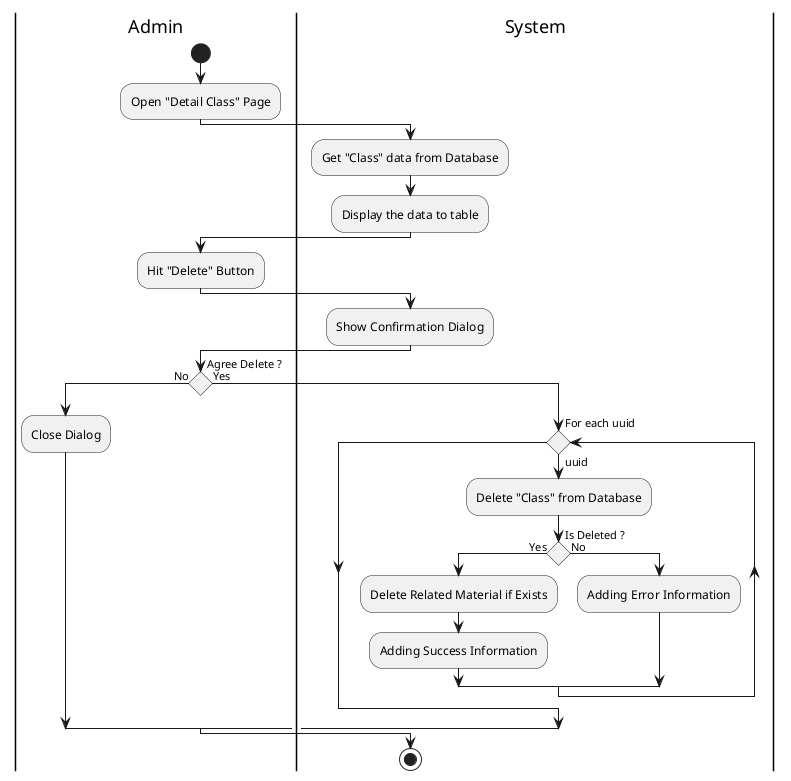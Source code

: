 @startuml DeleteClass

skinparam ConditionEndStyle hline
skinparam conditionStyle diamond
skinparam Monochrome true
skinparam Shadowing false

|Admin|
start
:Open "Detail Class" Page;

|System|
:Get "Class" data from Database;
:Display the data to table;

|Admin|
:Hit "Delete" Button;

|System|
:Show Confirmation Dialog;

|Admin|
if (Agree Delete ?) then (No)
    :Close Dialog;
else (Yes)
    |System|
    while (For each uuid) is (uuid)
        :Delete "Class" from Database;
        |System|
        if (Is Deleted ?) then (Yes)
            :Delete Related Material if Exists;
            :Adding Success Information;
        else (No)
            :Adding Error Information;
        endif
    endwhile
endif
stop

@enduml